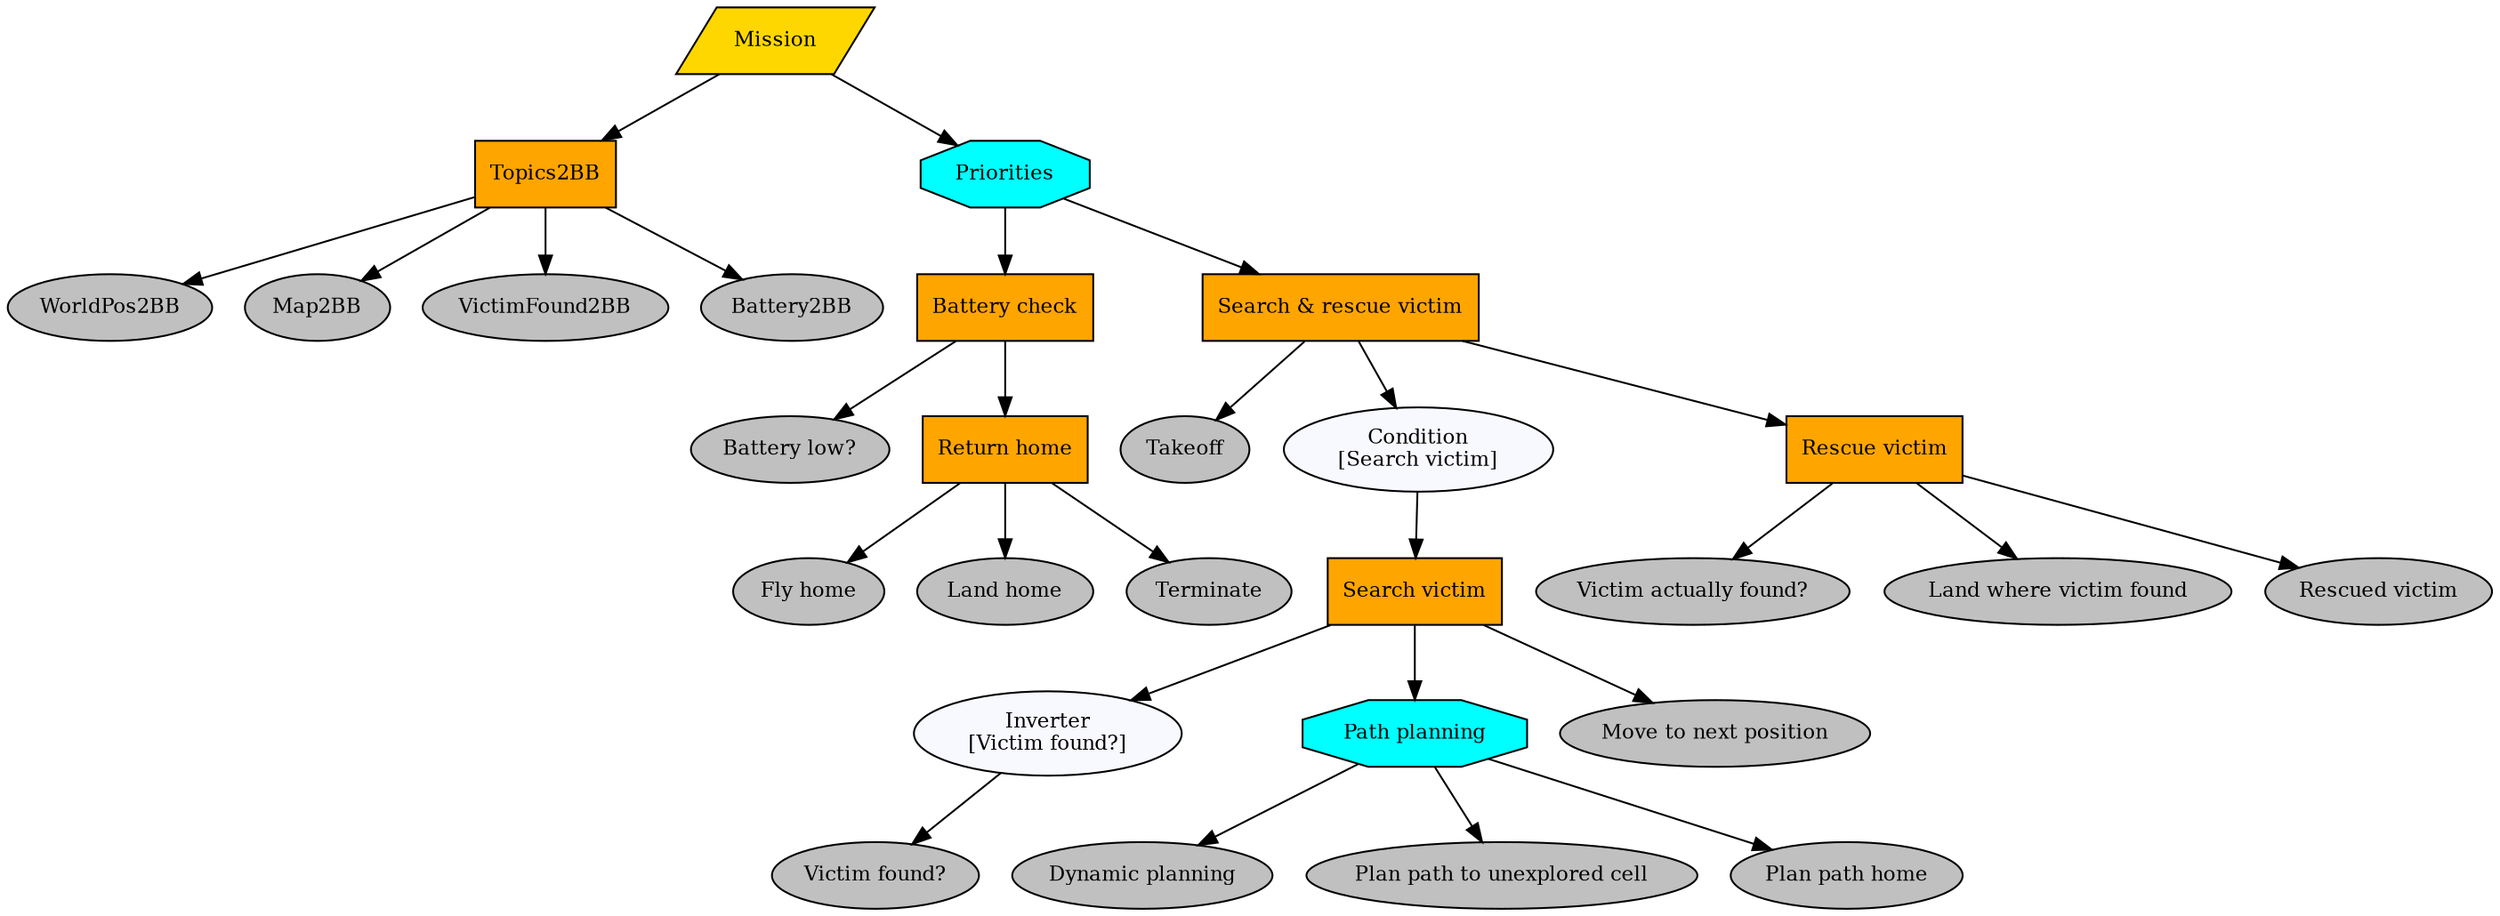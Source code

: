 digraph mission {
graph [fontname="times-roman"];
node [fontname="times-roman"];
edge [fontname="times-roman"];
Mission [fillcolor=gold, fontcolor=black, fontsize=11, shape=parallelogram, style=filled];
Topics2BB [fillcolor=orange, fontcolor=black, fontsize=11, shape=box, style=filled];
Mission -> Topics2BB;
WorldPos2BB [fillcolor=gray, fontcolor=black, fontsize=11, shape=ellipse, style=filled];
Topics2BB -> WorldPos2BB;
Map2BB [fillcolor=gray, fontcolor=black, fontsize=11, shape=ellipse, style=filled];
Topics2BB -> Map2BB;
VictimFound2BB [fillcolor=gray, fontcolor=black, fontsize=11, shape=ellipse, style=filled];
Topics2BB -> VictimFound2BB;
Battery2BB [fillcolor=gray, fontcolor=black, fontsize=11, shape=ellipse, style=filled];
Topics2BB -> Battery2BB;
Priorities [fillcolor=cyan, fontcolor=black, fontsize=11, shape=octagon, style=filled];
Mission -> Priorities;
"Battery check" [fillcolor=orange, fontcolor=black, fontsize=11, shape=box, style=filled];
Priorities -> "Battery check";
"Battery low?" [fillcolor=gray, fontcolor=black, fontsize=11, shape=ellipse, style=filled];
"Battery check" -> "Battery low?";
"Return home" [fillcolor=orange, fontcolor=black, fontsize=11, shape=box, style=filled];
"Battery check" -> "Return home";
"Fly home" [fillcolor=gray, fontcolor=black, fontsize=11, shape=ellipse, style=filled];
"Return home" -> "Fly home";
"Land home" [fillcolor=gray, fontcolor=black, fontsize=11, shape=ellipse, style=filled];
"Return home" -> "Land home";
Terminate [fillcolor=gray, fontcolor=black, fontsize=11, shape=ellipse, style=filled];
"Return home" -> Terminate;
"Search & rescue victim" [fillcolor=orange, fontcolor=black, fontsize=11, shape=box, style=filled];
Priorities -> "Search & rescue victim";
Takeoff [fillcolor=gray, fontcolor=black, fontsize=11, shape=ellipse, style=filled];
"Search & rescue victim" -> Takeoff;
"Condition\n[Search victim]" [fillcolor=ghostwhite, fontcolor=black, fontsize=11, shape=ellipse, style=filled];
"Search & rescue victim" -> "Condition\n[Search victim]";
"Search victim" [fillcolor=orange, fontcolor=black, fontsize=11, shape=box, style=filled];
"Condition\n[Search victim]" -> "Search victim";
"Inverter\n[Victim found?]" [fillcolor=ghostwhite, fontcolor=black, fontsize=11, shape=ellipse, style=filled];
"Search victim" -> "Inverter\n[Victim found?]";
"Victim found?" [fillcolor=gray, fontcolor=black, fontsize=11, shape=ellipse, style=filled];
"Inverter\n[Victim found?]" -> "Victim found?";
"Path planning" [fillcolor=cyan, fontcolor=black, fontsize=11, shape=octagon, style=filled];
"Search victim" -> "Path planning";
"Dynamic planning" [fillcolor=gray, fontcolor=black, fontsize=11, shape=ellipse, style=filled];
"Path planning" -> "Dynamic planning";
"Plan path to unexplored cell" [fillcolor=gray, fontcolor=black, fontsize=11, shape=ellipse, style=filled];
"Path planning" -> "Plan path to unexplored cell";
"Plan path home" [fillcolor=gray, fontcolor=black, fontsize=11, shape=ellipse, style=filled];
"Path planning" -> "Plan path home";
"Move to next position" [fillcolor=gray, fontcolor=black, fontsize=11, shape=ellipse, style=filled];
"Search victim" -> "Move to next position";
"Rescue victim" [fillcolor=orange, fontcolor=black, fontsize=11, shape=box, style=filled];
"Search & rescue victim" -> "Rescue victim";
"Victim actually found?" [fillcolor=gray, fontcolor=black, fontsize=11, shape=ellipse, style=filled];
"Rescue victim" -> "Victim actually found?";
"Land where victim found" [fillcolor=gray, fontcolor=black, fontsize=11, shape=ellipse, style=filled];
"Rescue victim" -> "Land where victim found";
"Rescued victim" [fillcolor=gray, fontcolor=black, fontsize=11, shape=ellipse, style=filled];
"Rescue victim" -> "Rescued victim";
}
